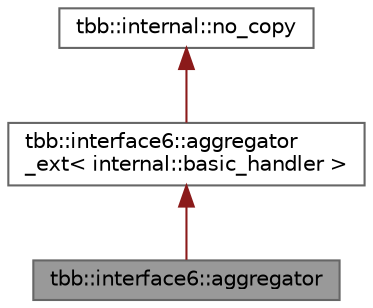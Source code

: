 digraph "tbb::interface6::aggregator"
{
 // LATEX_PDF_SIZE
  bgcolor="transparent";
  edge [fontname=Helvetica,fontsize=10,labelfontname=Helvetica,labelfontsize=10];
  node [fontname=Helvetica,fontsize=10,shape=box,height=0.2,width=0.4];
  Node1 [id="Node000001",label="tbb::interface6::aggregator",height=0.2,width=0.4,color="gray40", fillcolor="grey60", style="filled", fontcolor="black",tooltip="Basic aggregator interface"];
  Node2 -> Node1 [id="edge3_Node000001_Node000002",dir="back",color="firebrick4",style="solid",tooltip=" "];
  Node2 [id="Node000002",label="tbb::interface6::aggregator\l_ext\< internal::basic_handler \>",height=0.2,width=0.4,color="gray40", fillcolor="white", style="filled",URL="$classtbb_1_1interface6_1_1aggregator__ext.html",tooltip=" "];
  Node3 -> Node2 [id="edge4_Node000002_Node000003",dir="back",color="firebrick4",style="solid",tooltip=" "];
  Node3 [id="Node000003",label="tbb::internal::no_copy",height=0.2,width=0.4,color="gray40", fillcolor="white", style="filled",tooltip=" "];
}
